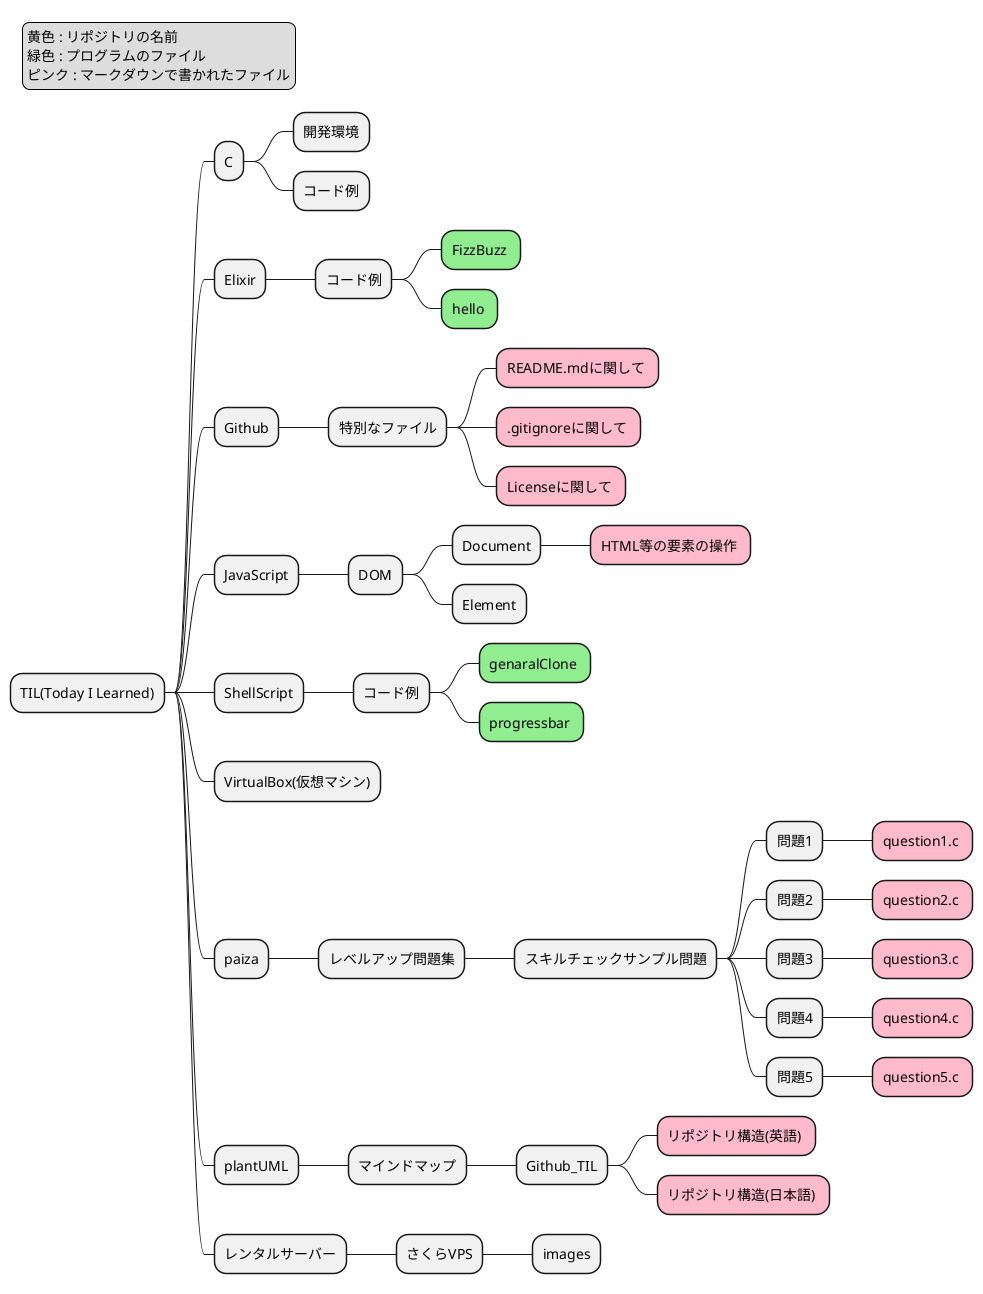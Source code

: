 @startmindmap RepositoryStructureJ

<style>
mindmapDiagram {
  .green {
    BackgroundColor #90ee90
  }
  .rose {
    BackgroundColor #FFBBCC
  }
}
</style>

* TIL(Today I Learned)

** C
*** 開発環境
*** コード例

** Elixir
*** コード例
**** FizzBuzz <<green>>
**** hello <<green>>

** Github
*** 特別なファイル
**** README.mdに関して <<rose>>
**** .gitignoreに関して <<rose>>
**** Licenseに関して <<rose>>

** JavaScript
*** DOM
**** Document
***** HTML等の要素の操作 <<rose>>
**** Element

** ShellScript
*** コード例
**** genaralClone <<green>>
**** progressbar <<green>>

** VirtualBox(仮想マシン)

** paiza
*** レベルアップ問題集
**** スキルチェックサンプル問題
***** 問題1
****** question1.c <<rose>>
***** 問題2
****** question2.c <<rose>>
***** 問題3
****** question3.c <<rose>>
***** 問題4
****** question4.c <<rose>>
***** 問題5
****** question5.c <<rose>>

** plantUML
*** マインドマップ
**** Github_TIL
***** リポジトリ構造(英語) <<rose>>
***** リポジトリ構造(日本語) <<rose>>

** レンタルサーバー
*** さくらVPS
**** images

legend top left
    黄色 : リポジトリの名前
    緑色 : プログラムのファイル
    ピンク : マークダウンで書かれたファイル
endlegend

@endmindmap
